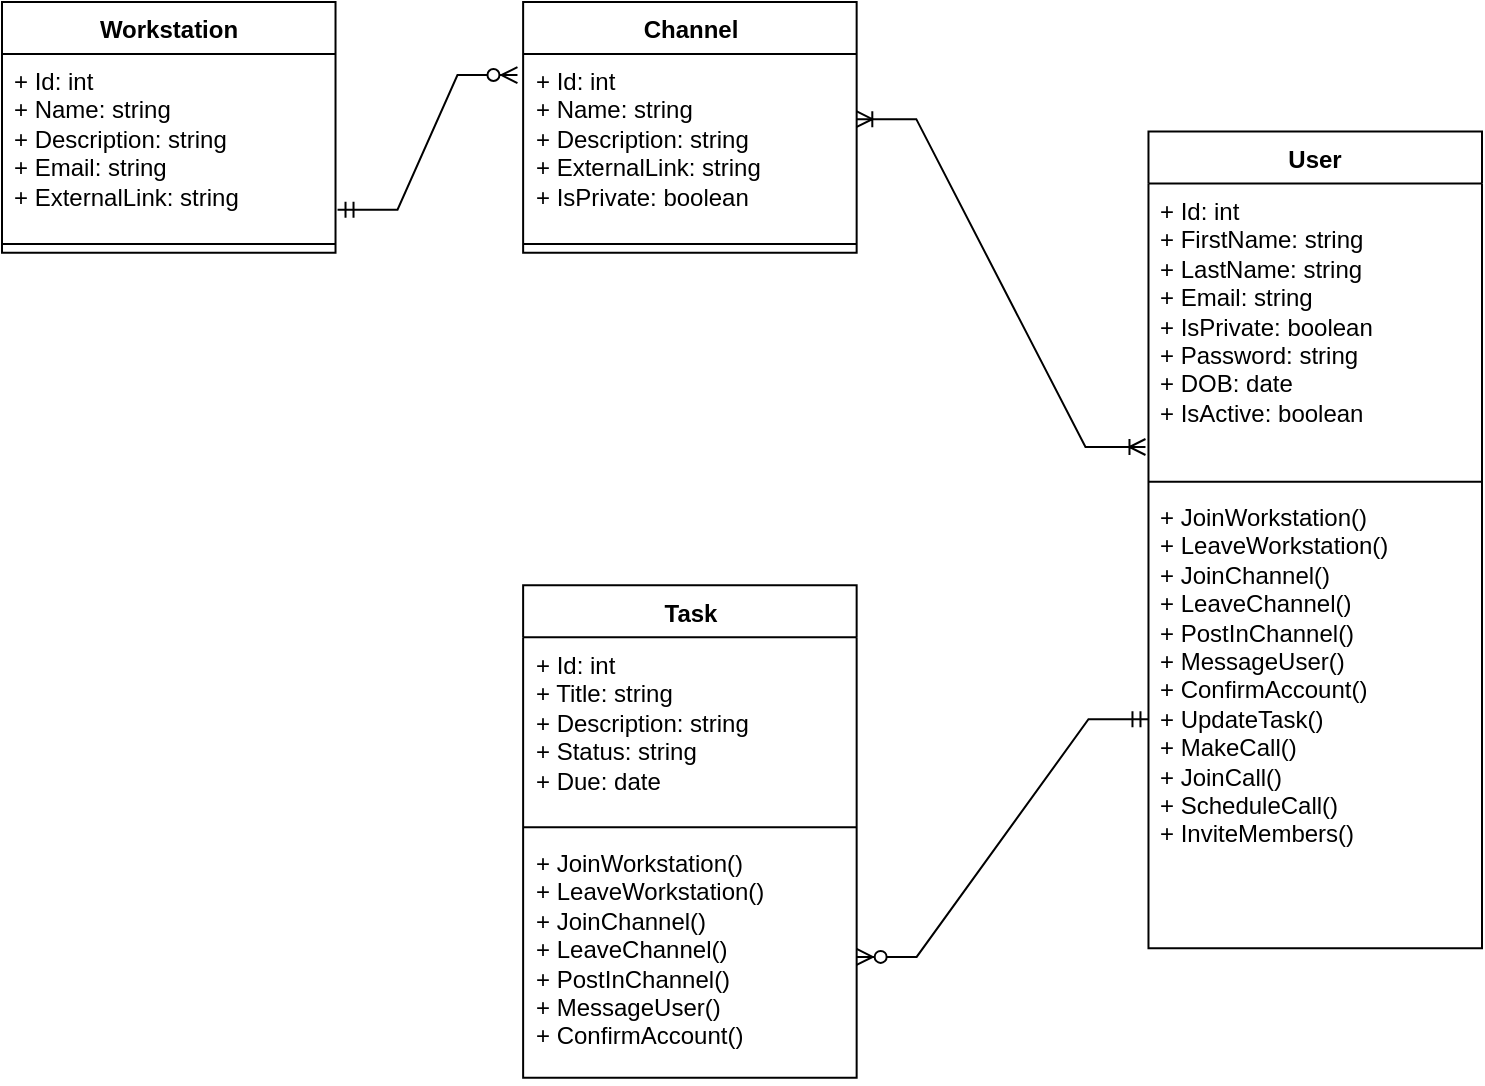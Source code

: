 <mxfile version="21.6.1" type="device">
  <diagram name="Page-1" id="jN1HL6rH_IzccUmZXR-K">
    <mxGraphModel dx="1194" dy="674" grid="1" gridSize="10" guides="1" tooltips="1" connect="1" arrows="1" fold="1" page="1" pageScale="1" pageWidth="827" pageHeight="1169" math="0" shadow="0">
      <root>
        <mxCell id="0" />
        <mxCell id="1" parent="0" />
        <mxCell id="RFXakkpOHiTvOvCJ8Ns_-1" value="Workstation" style="swimlane;fontStyle=1;align=center;verticalAlign=top;childLayout=stackLayout;horizontal=1;startSize=26;horizontalStack=0;resizeParent=1;resizeParentMax=0;resizeLast=0;collapsible=1;marginBottom=0;whiteSpace=wrap;html=1;" vertex="1" parent="1">
          <mxGeometry x="40" y="70" width="166.761" height="125.36" as="geometry">
            <mxRectangle x="40" y="70" width="100" height="30" as="alternateBounds" />
          </mxGeometry>
        </mxCell>
        <mxCell id="RFXakkpOHiTvOvCJ8Ns_-2" value="+ Id: int&lt;br&gt;+ Name: string&lt;br&gt;+ Description: string&lt;br style=&quot;border-color: var(--border-color);&quot;&gt;+ Email: string&lt;br&gt;+ ExternalLink: string" style="text;strokeColor=none;fillColor=none;align=left;verticalAlign=top;spacingLeft=4;spacingRight=4;overflow=hidden;rotatable=0;points=[[0,0.5],[1,0.5]];portConstraint=eastwest;whiteSpace=wrap;html=1;" vertex="1" parent="RFXakkpOHiTvOvCJ8Ns_-1">
          <mxGeometry y="26" width="166.761" height="90.72" as="geometry" />
        </mxCell>
        <mxCell id="RFXakkpOHiTvOvCJ8Ns_-3" value="" style="line;strokeWidth=1;fillColor=none;align=left;verticalAlign=middle;spacingTop=-1;spacingLeft=3;spacingRight=3;rotatable=0;labelPosition=right;points=[];portConstraint=eastwest;strokeColor=inherit;" vertex="1" parent="RFXakkpOHiTvOvCJ8Ns_-1">
          <mxGeometry y="116.72" width="166.761" height="8.64" as="geometry" />
        </mxCell>
        <mxCell id="RFXakkpOHiTvOvCJ8Ns_-5" value="Channel" style="swimlane;fontStyle=1;align=center;verticalAlign=top;childLayout=stackLayout;horizontal=1;startSize=26;horizontalStack=0;resizeParent=1;resizeParentMax=0;resizeLast=0;collapsible=1;marginBottom=0;whiteSpace=wrap;html=1;" vertex="1" parent="1">
          <mxGeometry x="300.563" y="70" width="166.761" height="125.36" as="geometry">
            <mxRectangle x="300.563" y="70" width="100" height="30" as="alternateBounds" />
          </mxGeometry>
        </mxCell>
        <mxCell id="RFXakkpOHiTvOvCJ8Ns_-6" value="+ Id: int&lt;br&gt;+ Name: string&lt;br&gt;+ Description: string&lt;br&gt;+ ExternalLink: string&lt;br&gt;+ IsPrivate: boolean" style="text;strokeColor=none;fillColor=none;align=left;verticalAlign=top;spacingLeft=4;spacingRight=4;overflow=hidden;rotatable=0;points=[[0,0.5],[1,0.5]];portConstraint=eastwest;whiteSpace=wrap;html=1;" vertex="1" parent="RFXakkpOHiTvOvCJ8Ns_-5">
          <mxGeometry y="26" width="166.761" height="90.72" as="geometry" />
        </mxCell>
        <mxCell id="RFXakkpOHiTvOvCJ8Ns_-7" value="" style="line;strokeWidth=1;fillColor=none;align=left;verticalAlign=middle;spacingTop=-1;spacingLeft=3;spacingRight=3;rotatable=0;labelPosition=right;points=[];portConstraint=eastwest;strokeColor=inherit;" vertex="1" parent="RFXakkpOHiTvOvCJ8Ns_-5">
          <mxGeometry y="116.72" width="166.761" height="8.64" as="geometry" />
        </mxCell>
        <mxCell id="RFXakkpOHiTvOvCJ8Ns_-16" value="User" style="swimlane;fontStyle=1;align=center;verticalAlign=top;childLayout=stackLayout;horizontal=1;startSize=26;horizontalStack=0;resizeParent=1;resizeParentMax=0;resizeLast=0;collapsible=1;marginBottom=0;whiteSpace=wrap;html=1;" vertex="1" parent="1">
          <mxGeometry x="613.239" y="134.8" width="166.761" height="408.32" as="geometry">
            <mxRectangle x="613.239" y="134.8" width="70" height="30" as="alternateBounds" />
          </mxGeometry>
        </mxCell>
        <mxCell id="RFXakkpOHiTvOvCJ8Ns_-17" value="+ Id: int&lt;br style=&quot;border-color: var(--border-color);&quot;&gt;+ FirstName: string&lt;br style=&quot;border-color: var(--border-color);&quot;&gt;+ LastName: string&lt;br style=&quot;border-color: var(--border-color);&quot;&gt;+ Email: string&lt;br style=&quot;border-color: var(--border-color);&quot;&gt;+ IsPrivate: boolean&lt;br style=&quot;border-color: var(--border-color);&quot;&gt;+ Password: string&lt;br style=&quot;border-color: var(--border-color);&quot;&gt;+ DOB: date&lt;br style=&quot;border-color: var(--border-color);&quot;&gt;+ IsActive: boolean" style="text;strokeColor=none;fillColor=none;align=left;verticalAlign=top;spacingLeft=4;spacingRight=4;overflow=hidden;rotatable=0;points=[[0,0.5],[1,0.5]];portConstraint=eastwest;whiteSpace=wrap;html=1;" vertex="1" parent="RFXakkpOHiTvOvCJ8Ns_-16">
          <mxGeometry y="26" width="166.761" height="144.72" as="geometry" />
        </mxCell>
        <mxCell id="RFXakkpOHiTvOvCJ8Ns_-18" value="" style="line;strokeWidth=1;fillColor=none;align=left;verticalAlign=middle;spacingTop=-1;spacingLeft=3;spacingRight=3;rotatable=0;labelPosition=right;points=[];portConstraint=eastwest;strokeColor=inherit;" vertex="1" parent="RFXakkpOHiTvOvCJ8Ns_-16">
          <mxGeometry y="170.72" width="166.761" height="8.64" as="geometry" />
        </mxCell>
        <mxCell id="RFXakkpOHiTvOvCJ8Ns_-19" value="+ JoinWorkstation()&lt;br&gt;+ LeaveWorkstation()&lt;br&gt;+ JoinChannel()&lt;br&gt;+ LeaveChannel()&lt;br&gt;+ PostInChannel()&lt;br&gt;+ MessageUser()&lt;br&gt;+ ConfirmAccount()&lt;br&gt;+ UpdateTask()&lt;br&gt;+ MakeCall()&lt;br&gt;+ JoinCall()&lt;br&gt;+ ScheduleCall()&lt;br&gt;+ InviteMembers()" style="text;strokeColor=none;fillColor=none;align=left;verticalAlign=top;spacingLeft=4;spacingRight=4;overflow=hidden;rotatable=0;points=[[0,0.5],[1,0.5]];portConstraint=eastwest;whiteSpace=wrap;html=1;" vertex="1" parent="RFXakkpOHiTvOvCJ8Ns_-16">
          <mxGeometry y="179.36" width="166.761" height="228.96" as="geometry" />
        </mxCell>
        <mxCell id="RFXakkpOHiTvOvCJ8Ns_-20" value="" style="edgeStyle=entityRelationEdgeStyle;fontSize=12;html=1;endArrow=ERoneToMany;startArrow=ERoneToMany;rounded=0;entryX=0.999;entryY=0.359;entryDx=0;entryDy=0;exitX=-0.009;exitY=0.91;exitDx=0;exitDy=0;entryPerimeter=0;exitPerimeter=0;" edge="1" parent="1" source="RFXakkpOHiTvOvCJ8Ns_-17" target="RFXakkpOHiTvOvCJ8Ns_-6">
          <mxGeometry width="100" height="100" relative="1" as="geometry">
            <mxPoint x="196.338" y="450.16" as="sourcePoint" />
            <mxPoint x="446.479" y="264.4" as="targetPoint" />
          </mxGeometry>
        </mxCell>
        <mxCell id="RFXakkpOHiTvOvCJ8Ns_-21" value="Task" style="swimlane;fontStyle=1;align=center;verticalAlign=top;childLayout=stackLayout;horizontal=1;startSize=26;horizontalStack=0;resizeParent=1;resizeParentMax=0;resizeLast=0;collapsible=1;marginBottom=0;whiteSpace=wrap;html=1;" vertex="1" parent="1">
          <mxGeometry x="300.563" y="361.6" width="166.761" height="246.32" as="geometry">
            <mxRectangle x="300.563" y="361.6" width="70" height="30" as="alternateBounds" />
          </mxGeometry>
        </mxCell>
        <mxCell id="RFXakkpOHiTvOvCJ8Ns_-22" value="+ Id: int&lt;br style=&quot;border-color: var(--border-color);&quot;&gt;+ Title: string&lt;br style=&quot;border-color: var(--border-color);&quot;&gt;+ Description: string&lt;br style=&quot;border-color: var(--border-color);&quot;&gt;+ Status: string&lt;br&gt;+ Due: date" style="text;strokeColor=none;fillColor=none;align=left;verticalAlign=top;spacingLeft=4;spacingRight=4;overflow=hidden;rotatable=0;points=[[0,0.5],[1,0.5]];portConstraint=eastwest;whiteSpace=wrap;html=1;" vertex="1" parent="RFXakkpOHiTvOvCJ8Ns_-21">
          <mxGeometry y="26" width="166.761" height="90.72" as="geometry" />
        </mxCell>
        <mxCell id="RFXakkpOHiTvOvCJ8Ns_-23" value="" style="line;strokeWidth=1;fillColor=none;align=left;verticalAlign=middle;spacingTop=-1;spacingLeft=3;spacingRight=3;rotatable=0;labelPosition=right;points=[];portConstraint=eastwest;strokeColor=inherit;" vertex="1" parent="RFXakkpOHiTvOvCJ8Ns_-21">
          <mxGeometry y="116.72" width="166.761" height="8.64" as="geometry" />
        </mxCell>
        <mxCell id="RFXakkpOHiTvOvCJ8Ns_-24" value="+ JoinWorkstation()&lt;br&gt;+ LeaveWorkstation()&lt;br&gt;+ JoinChannel()&lt;br&gt;+ LeaveChannel()&lt;br&gt;+ PostInChannel()&lt;br&gt;+ MessageUser()&lt;br&gt;+ ConfirmAccount()" style="text;strokeColor=none;fillColor=none;align=left;verticalAlign=top;spacingLeft=4;spacingRight=4;overflow=hidden;rotatable=0;points=[[0,0.5],[1,0.5]];portConstraint=eastwest;whiteSpace=wrap;html=1;" vertex="1" parent="RFXakkpOHiTvOvCJ8Ns_-21">
          <mxGeometry y="125.36" width="166.761" height="120.96" as="geometry" />
        </mxCell>
        <mxCell id="RFXakkpOHiTvOvCJ8Ns_-25" value="" style="edgeStyle=entityRelationEdgeStyle;fontSize=12;html=1;endArrow=ERzeroToMany;startArrow=ERmandOne;rounded=0;entryX=1;entryY=0.5;entryDx=0;entryDy=0;exitX=0;exitY=0.5;exitDx=0;exitDy=0;" edge="1" parent="1" source="RFXakkpOHiTvOvCJ8Ns_-19" target="RFXakkpOHiTvOvCJ8Ns_-24">
          <mxGeometry width="100" height="100" relative="1" as="geometry">
            <mxPoint x="769.577" y="404.8" as="sourcePoint" />
            <mxPoint x="540.282" y="350.8" as="targetPoint" />
          </mxGeometry>
        </mxCell>
        <mxCell id="RFXakkpOHiTvOvCJ8Ns_-26" value="" style="edgeStyle=entityRelationEdgeStyle;fontSize=12;html=1;endArrow=ERzeroToMany;startArrow=ERmandOne;rounded=0;exitX=1.006;exitY=0.858;exitDx=0;exitDy=0;exitPerimeter=0;entryX=-0.017;entryY=0.116;entryDx=0;entryDy=0;entryPerimeter=0;" edge="1" parent="1" source="RFXakkpOHiTvOvCJ8Ns_-2" target="RFXakkpOHiTvOvCJ8Ns_-6">
          <mxGeometry width="100" height="100" relative="1" as="geometry">
            <mxPoint x="206.761" y="180.16" as="sourcePoint" />
            <mxPoint x="300.563" y="113.2" as="targetPoint" />
          </mxGeometry>
        </mxCell>
      </root>
    </mxGraphModel>
  </diagram>
</mxfile>
